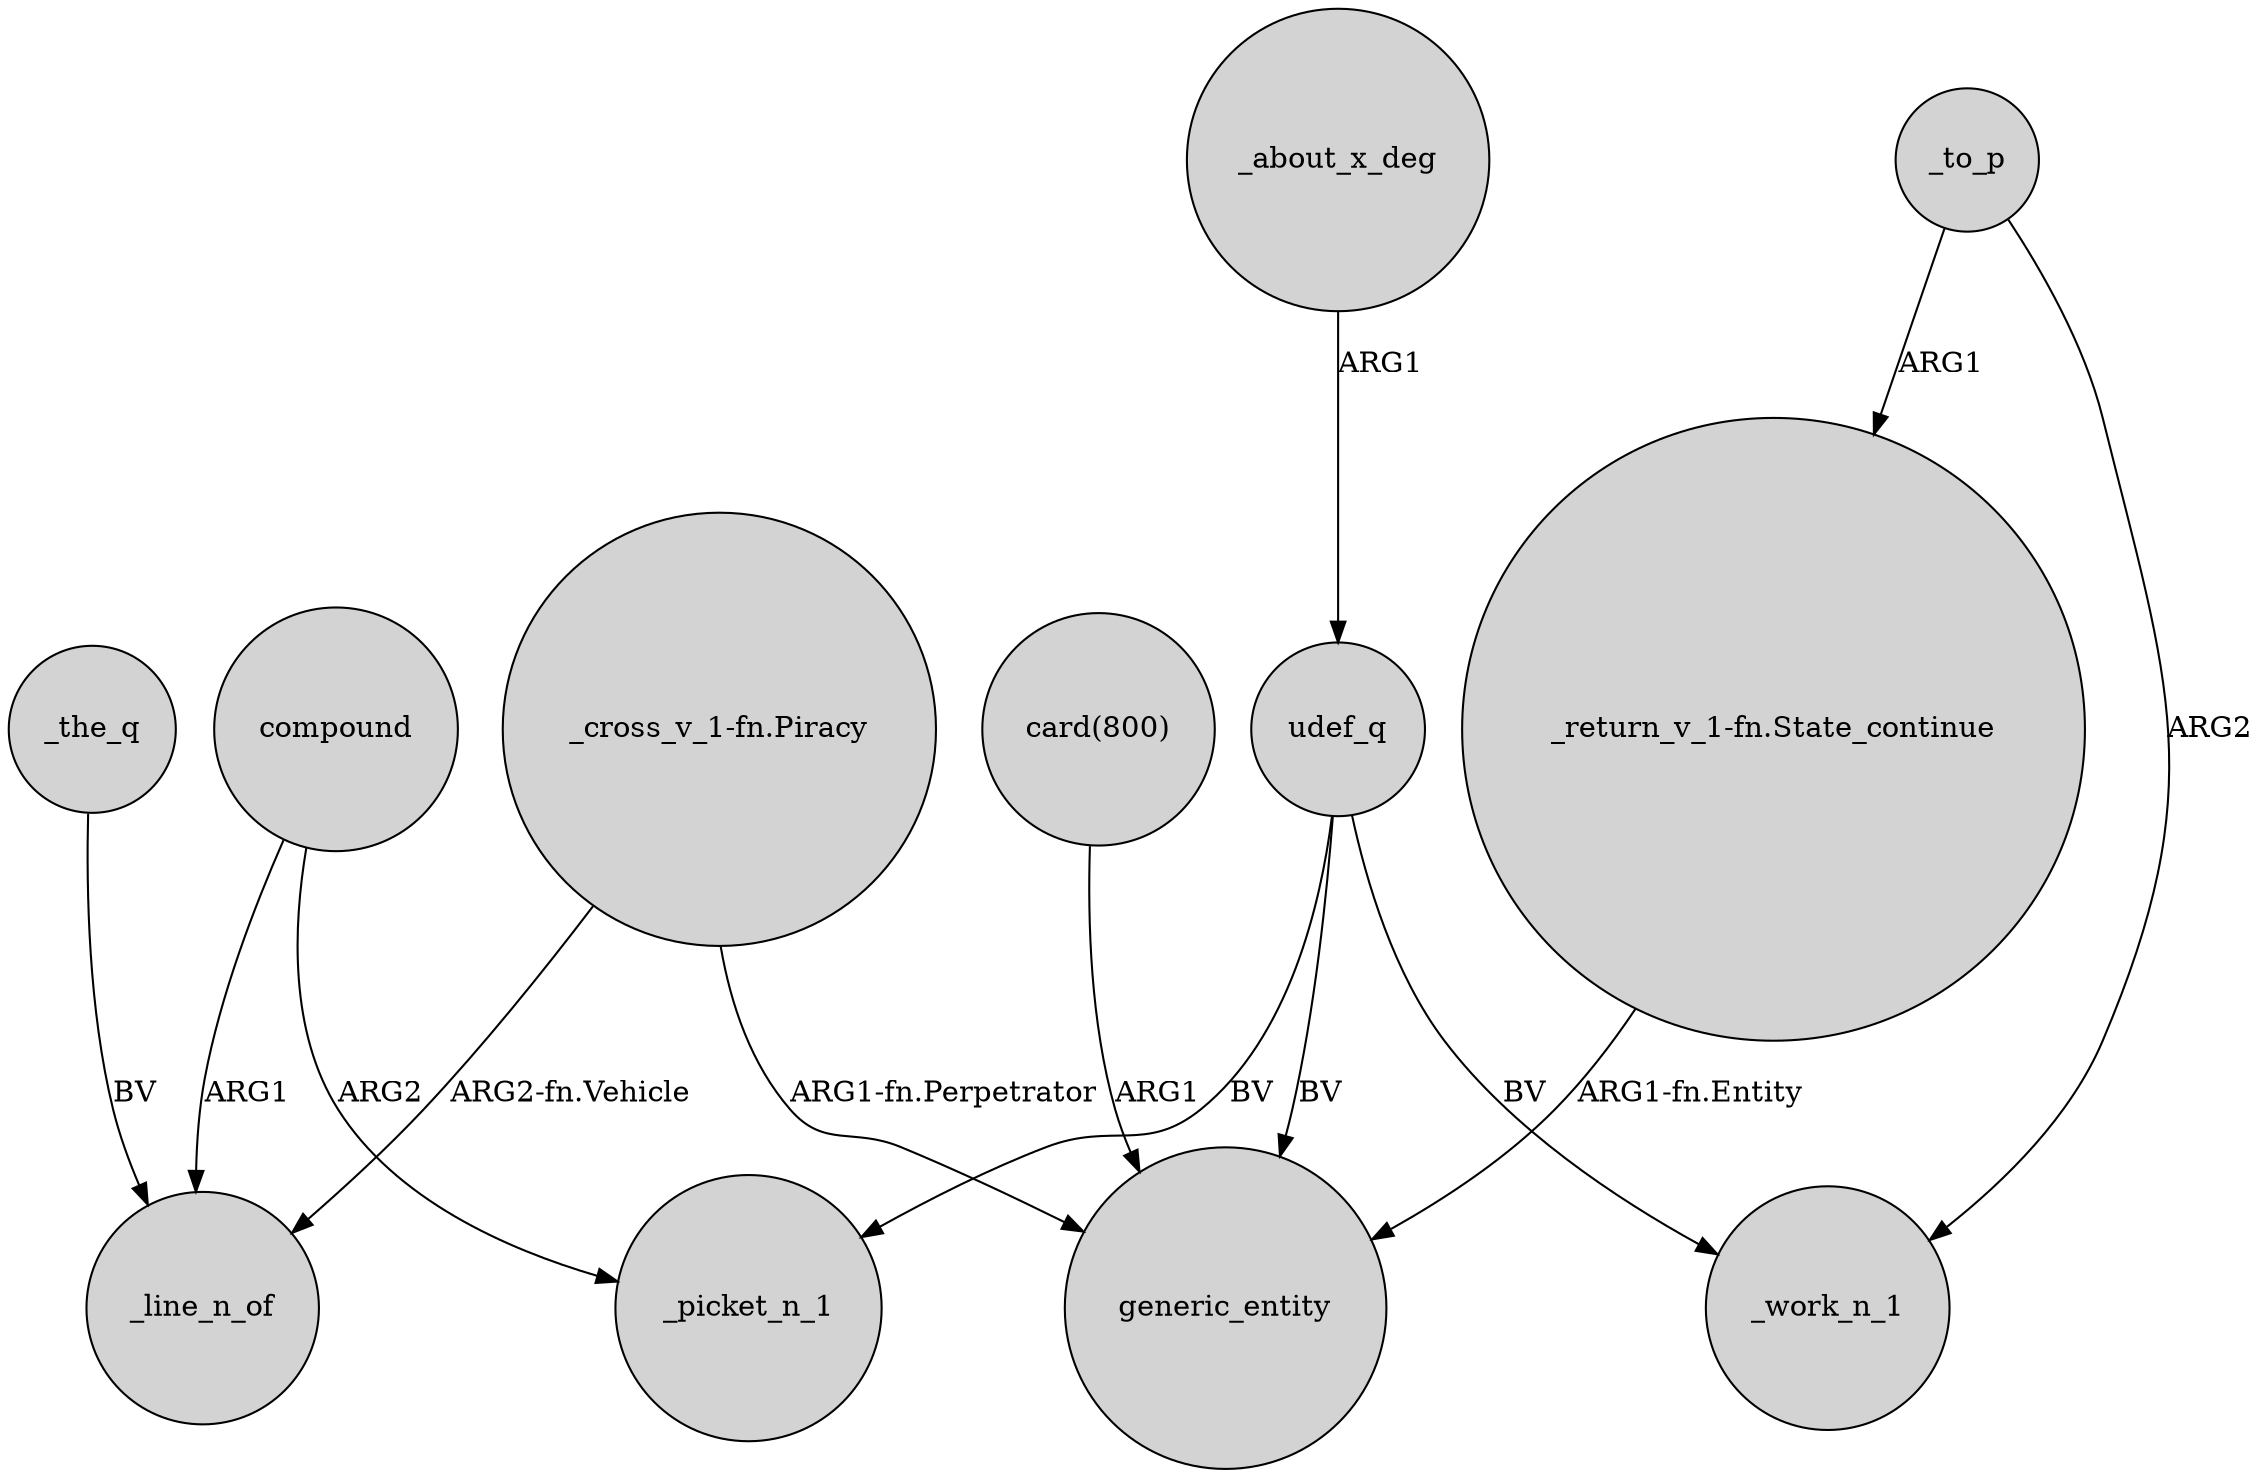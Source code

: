 digraph {
	node [shape=circle style=filled]
	compound -> _picket_n_1 [label=ARG2]
	udef_q -> _work_n_1 [label=BV]
	udef_q -> _picket_n_1 [label=BV]
	"_cross_v_1-fn.Piracy" -> _line_n_of [label="ARG2-fn.Vehicle"]
	"card(800)" -> generic_entity [label=ARG1]
	"_cross_v_1-fn.Piracy" -> generic_entity [label="ARG1-fn.Perpetrator"]
	udef_q -> generic_entity [label=BV]
	_the_q -> _line_n_of [label=BV]
	"_return_v_1-fn.State_continue" -> generic_entity [label="ARG1-fn.Entity"]
	_about_x_deg -> udef_q [label=ARG1]
	_to_p -> _work_n_1 [label=ARG2]
	compound -> _line_n_of [label=ARG1]
	_to_p -> "_return_v_1-fn.State_continue" [label=ARG1]
}
